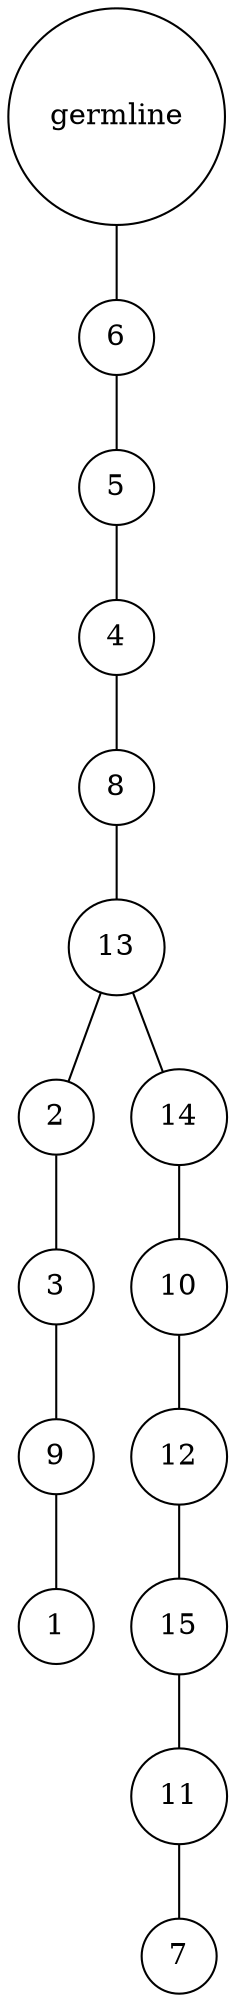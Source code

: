 graph {
	rankdir=UD;
	splines=line;
	node [shape=circle]
	"0x7fec7163bf10" [label="germline"];
	"0x7fec7163bf40" [label="6"];
	"0x7fec7163bf10" -- "0x7fec7163bf40" ;
	"0x7fec7163bf70" [label="5"];
	"0x7fec7163bf40" -- "0x7fec7163bf70" ;
	"0x7fec7163bfa0" [label="4"];
	"0x7fec7163bf70" -- "0x7fec7163bfa0" ;
	"0x7fec7163bfd0" [label="8"];
	"0x7fec7163bfa0" -- "0x7fec7163bfd0" ;
	"0x7fec9c233040" [label="13"];
	"0x7fec7163bfd0" -- "0x7fec9c233040" ;
	"0x7fec9c233070" [label="2"];
	"0x7fec9c233040" -- "0x7fec9c233070" ;
	"0x7fec9c2330a0" [label="3"];
	"0x7fec9c233070" -- "0x7fec9c2330a0" ;
	"0x7fec9c2330d0" [label="9"];
	"0x7fec9c2330a0" -- "0x7fec9c2330d0" ;
	"0x7fec9c233100" [label="1"];
	"0x7fec9c2330d0" -- "0x7fec9c233100" ;
	"0x7fec9c233130" [label="14"];
	"0x7fec9c233040" -- "0x7fec9c233130" ;
	"0x7fec9c233160" [label="10"];
	"0x7fec9c233130" -- "0x7fec9c233160" ;
	"0x7fec9c233190" [label="12"];
	"0x7fec9c233160" -- "0x7fec9c233190" ;
	"0x7fec9c2331c0" [label="15"];
	"0x7fec9c233190" -- "0x7fec9c2331c0" ;
	"0x7fec9c2331f0" [label="11"];
	"0x7fec9c2331c0" -- "0x7fec9c2331f0" ;
	"0x7fec9c233220" [label="7"];
	"0x7fec9c2331f0" -- "0x7fec9c233220" ;
}

